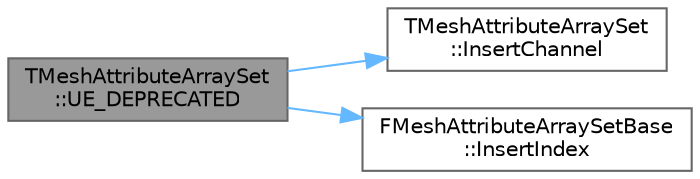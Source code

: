 digraph "TMeshAttributeArraySet::UE_DEPRECATED"
{
 // INTERACTIVE_SVG=YES
 // LATEX_PDF_SIZE
  bgcolor="transparent";
  edge [fontname=Helvetica,fontsize=10,labelfontname=Helvetica,labelfontsize=10];
  node [fontname=Helvetica,fontsize=10,shape=box,height=0.2,width=0.4];
  rankdir="LR";
  Node1 [id="Node000001",label="TMeshAttributeArraySet\l::UE_DEPRECATED",height=0.2,width=0.4,color="gray40", fillcolor="grey60", style="filled", fontcolor="black",tooltip=" "];
  Node1 -> Node2 [id="edge1_Node000001_Node000002",color="steelblue1",style="solid",tooltip=" "];
  Node2 [id="Node000002",label="TMeshAttributeArraySet\l::InsertChannel",height=0.2,width=0.4,color="grey40", fillcolor="white", style="filled",URL="$d4/d6f/classTMeshAttributeArraySet.html#abe264122d511b42727a40ae3cc4d82a0",tooltip="Insert a new attribute channel."];
  Node1 -> Node3 [id="edge2_Node000001_Node000003",color="steelblue1",style="solid",tooltip=" "];
  Node3 [id="Node000003",label="FMeshAttributeArraySetBase\l::InsertIndex",height=0.2,width=0.4,color="grey40", fillcolor="white", style="filled",URL="$d4/d72/classFMeshAttributeArraySetBase.html#a5ed711972d0a8d47f6e3214a871b29e1",tooltip=" "];
}
